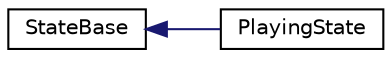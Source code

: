 digraph "Graphical Class Hierarchy"
{
 // LATEX_PDF_SIZE
  edge [fontname="Helvetica",fontsize="10",labelfontname="Helvetica",labelfontsize="10"];
  node [fontname="Helvetica",fontsize="10",shape=record];
  rankdir="LR";
  Node0 [label="StateBase",height=0.2,width=0.4,color="black", fillcolor="white", style="filled",URL="$classStateBase.html",tooltip="Defines an interface through which Game class interacts with current state."];
  Node0 -> Node1 [dir="back",color="midnightblue",fontsize="10",style="solid",fontname="Helvetica"];
  Node1 [label="PlayingState",height=0.2,width=0.4,color="black", fillcolor="white", style="filled",URL="$classPlayingState.html",tooltip="Main game play state."];
}
